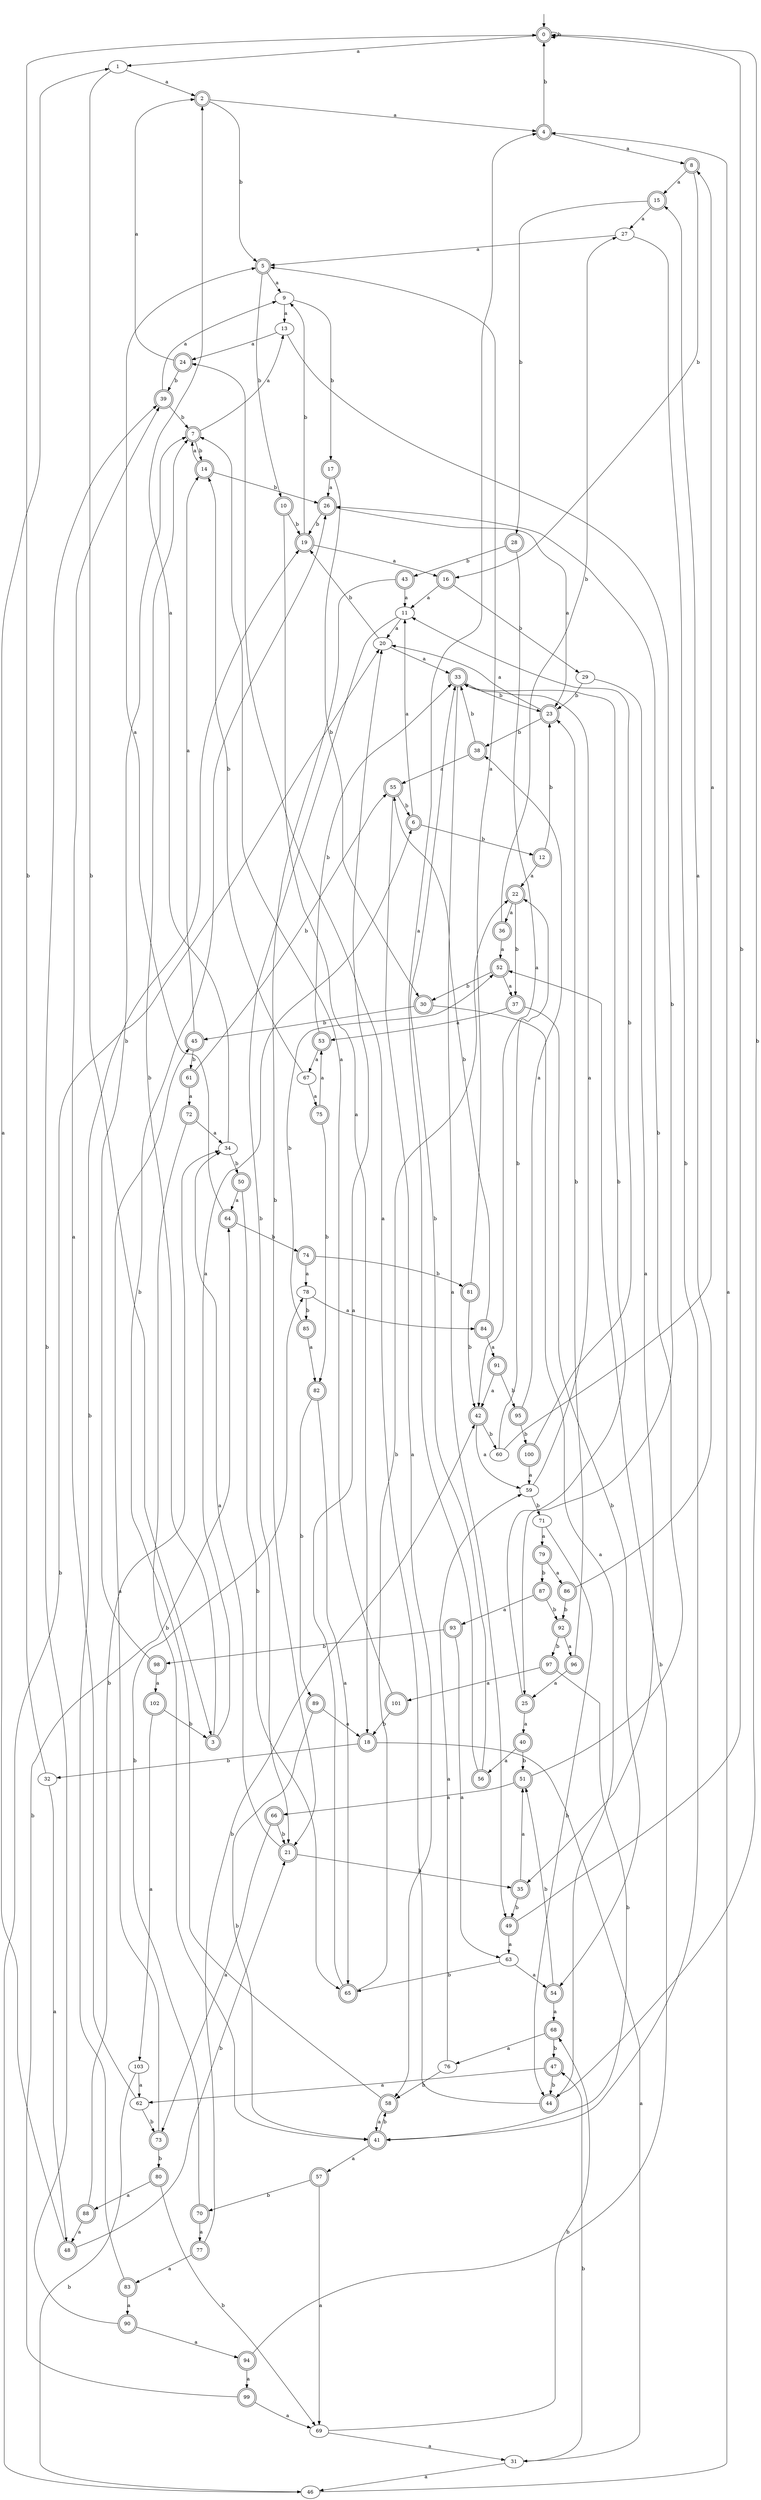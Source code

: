 digraph RandomDFA {
  __start0 [label="", shape=none];
  __start0 -> 0 [label=""];
  0 [shape=circle] [shape=doublecircle]
  0 -> 1 [label="a"]
  0 -> 0 [label="b"]
  1
  1 -> 2 [label="a"]
  1 -> 3 [label="b"]
  2 [shape=doublecircle]
  2 -> 4 [label="a"]
  2 -> 5 [label="b"]
  3 [shape=doublecircle]
  3 -> 6 [label="a"]
  3 -> 7 [label="b"]
  4 [shape=doublecircle]
  4 -> 8 [label="a"]
  4 -> 0 [label="b"]
  5 [shape=doublecircle]
  5 -> 9 [label="a"]
  5 -> 10 [label="b"]
  6 [shape=doublecircle]
  6 -> 11 [label="a"]
  6 -> 12 [label="b"]
  7 [shape=doublecircle]
  7 -> 13 [label="a"]
  7 -> 14 [label="b"]
  8 [shape=doublecircle]
  8 -> 15 [label="a"]
  8 -> 16 [label="b"]
  9
  9 -> 13 [label="a"]
  9 -> 17 [label="b"]
  10 [shape=doublecircle]
  10 -> 18 [label="a"]
  10 -> 19 [label="b"]
  11
  11 -> 20 [label="a"]
  11 -> 21 [label="b"]
  12 [shape=doublecircle]
  12 -> 22 [label="a"]
  12 -> 23 [label="b"]
  13
  13 -> 24 [label="a"]
  13 -> 25 [label="b"]
  14 [shape=doublecircle]
  14 -> 7 [label="a"]
  14 -> 26 [label="b"]
  15 [shape=doublecircle]
  15 -> 27 [label="a"]
  15 -> 28 [label="b"]
  16 [shape=doublecircle]
  16 -> 11 [label="a"]
  16 -> 29 [label="b"]
  17 [shape=doublecircle]
  17 -> 26 [label="a"]
  17 -> 30 [label="b"]
  18 [shape=doublecircle]
  18 -> 31 [label="a"]
  18 -> 32 [label="b"]
  19 [shape=doublecircle]
  19 -> 16 [label="a"]
  19 -> 9 [label="b"]
  20
  20 -> 33 [label="a"]
  20 -> 19 [label="b"]
  21 [shape=doublecircle]
  21 -> 34 [label="a"]
  21 -> 35 [label="b"]
  22 [shape=doublecircle]
  22 -> 36 [label="a"]
  22 -> 37 [label="b"]
  23 [shape=doublecircle]
  23 -> 20 [label="a"]
  23 -> 38 [label="b"]
  24 [shape=doublecircle]
  24 -> 2 [label="a"]
  24 -> 39 [label="b"]
  25 [shape=doublecircle]
  25 -> 40 [label="a"]
  25 -> 33 [label="b"]
  26 [shape=doublecircle]
  26 -> 23 [label="a"]
  26 -> 19 [label="b"]
  27
  27 -> 5 [label="a"]
  27 -> 41 [label="b"]
  28 [shape=doublecircle]
  28 -> 42 [label="a"]
  28 -> 43 [label="b"]
  29
  29 -> 35 [label="a"]
  29 -> 23 [label="b"]
  30 [shape=doublecircle]
  30 -> 44 [label="a"]
  30 -> 45 [label="b"]
  31
  31 -> 46 [label="a"]
  31 -> 47 [label="b"]
  32
  32 -> 48 [label="a"]
  32 -> 0 [label="b"]
  33 [shape=doublecircle]
  33 -> 49 [label="a"]
  33 -> 23 [label="b"]
  34
  34 -> 2 [label="a"]
  34 -> 50 [label="b"]
  35 [shape=doublecircle]
  35 -> 51 [label="a"]
  35 -> 49 [label="b"]
  36 [shape=doublecircle]
  36 -> 52 [label="a"]
  36 -> 27 [label="b"]
  37 [shape=doublecircle]
  37 -> 53 [label="a"]
  37 -> 54 [label="b"]
  38 [shape=doublecircle]
  38 -> 55 [label="a"]
  38 -> 33 [label="b"]
  39 [shape=doublecircle]
  39 -> 9 [label="a"]
  39 -> 7 [label="b"]
  40 [shape=doublecircle]
  40 -> 56 [label="a"]
  40 -> 51 [label="b"]
  41 [shape=doublecircle]
  41 -> 57 [label="a"]
  41 -> 58 [label="b"]
  42 [shape=doublecircle]
  42 -> 59 [label="a"]
  42 -> 60 [label="b"]
  43 [shape=doublecircle]
  43 -> 11 [label="a"]
  43 -> 21 [label="b"]
  44 [shape=doublecircle]
  44 -> 24 [label="a"]
  44 -> 0 [label="b"]
  45 [shape=doublecircle]
  45 -> 14 [label="a"]
  45 -> 61 [label="b"]
  46
  46 -> 4 [label="a"]
  46 -> 20 [label="b"]
  47 [shape=doublecircle]
  47 -> 62 [label="a"]
  47 -> 44 [label="b"]
  48 [shape=doublecircle]
  48 -> 1 [label="a"]
  48 -> 21 [label="b"]
  49 [shape=doublecircle]
  49 -> 63 [label="a"]
  49 -> 0 [label="b"]
  50 [shape=doublecircle]
  50 -> 64 [label="a"]
  50 -> 65 [label="b"]
  51 [shape=doublecircle]
  51 -> 66 [label="a"]
  51 -> 26 [label="b"]
  52 [shape=doublecircle]
  52 -> 37 [label="a"]
  52 -> 30 [label="b"]
  53 [shape=doublecircle]
  53 -> 67 [label="a"]
  53 -> 33 [label="b"]
  54 [shape=doublecircle]
  54 -> 68 [label="a"]
  54 -> 51 [label="b"]
  55 [shape=doublecircle]
  55 -> 58 [label="a"]
  55 -> 6 [label="b"]
  56 [shape=doublecircle]
  56 -> 4 [label="a"]
  56 -> 33 [label="b"]
  57 [shape=doublecircle]
  57 -> 69 [label="a"]
  57 -> 70 [label="b"]
  58 [shape=doublecircle]
  58 -> 41 [label="a"]
  58 -> 26 [label="b"]
  59
  59 -> 33 [label="a"]
  59 -> 71 [label="b"]
  60
  60 -> 8 [label="a"]
  60 -> 22 [label="b"]
  61 [shape=doublecircle]
  61 -> 72 [label="a"]
  61 -> 55 [label="b"]
  62
  62 -> 39 [label="a"]
  62 -> 73 [label="b"]
  63
  63 -> 54 [label="a"]
  63 -> 65 [label="b"]
  64 [shape=doublecircle]
  64 -> 5 [label="a"]
  64 -> 74 [label="b"]
  65 [shape=doublecircle]
  65 -> 20 [label="a"]
  65 -> 22 [label="b"]
  66 [shape=doublecircle]
  66 -> 73 [label="a"]
  66 -> 21 [label="b"]
  67
  67 -> 75 [label="a"]
  67 -> 14 [label="b"]
  68 [shape=doublecircle]
  68 -> 76 [label="a"]
  68 -> 47 [label="b"]
  69
  69 -> 31 [label="a"]
  69 -> 68 [label="b"]
  70 [shape=doublecircle]
  70 -> 77 [label="a"]
  70 -> 78 [label="b"]
  71
  71 -> 79 [label="a"]
  71 -> 44 [label="b"]
  72 [shape=doublecircle]
  72 -> 34 [label="a"]
  72 -> 41 [label="b"]
  73 [shape=doublecircle]
  73 -> 45 [label="a"]
  73 -> 80 [label="b"]
  74 [shape=doublecircle]
  74 -> 78 [label="a"]
  74 -> 81 [label="b"]
  75 [shape=doublecircle]
  75 -> 53 [label="a"]
  75 -> 82 [label="b"]
  76
  76 -> 59 [label="a"]
  76 -> 58 [label="b"]
  77 [shape=doublecircle]
  77 -> 83 [label="a"]
  77 -> 42 [label="b"]
  78
  78 -> 84 [label="a"]
  78 -> 85 [label="b"]
  79 [shape=doublecircle]
  79 -> 86 [label="a"]
  79 -> 87 [label="b"]
  80 [shape=doublecircle]
  80 -> 88 [label="a"]
  80 -> 69 [label="b"]
  81 [shape=doublecircle]
  81 -> 5 [label="a"]
  81 -> 42 [label="b"]
  82 [shape=doublecircle]
  82 -> 65 [label="a"]
  82 -> 89 [label="b"]
  83 [shape=doublecircle]
  83 -> 90 [label="a"]
  83 -> 19 [label="b"]
  84 [shape=doublecircle]
  84 -> 91 [label="a"]
  84 -> 55 [label="b"]
  85 [shape=doublecircle]
  85 -> 82 [label="a"]
  85 -> 52 [label="b"]
  86 [shape=doublecircle]
  86 -> 15 [label="a"]
  86 -> 92 [label="b"]
  87 [shape=doublecircle]
  87 -> 93 [label="a"]
  87 -> 92 [label="b"]
  88 [shape=doublecircle]
  88 -> 48 [label="a"]
  88 -> 34 [label="b"]
  89 [shape=doublecircle]
  89 -> 18 [label="a"]
  89 -> 41 [label="b"]
  90 [shape=doublecircle]
  90 -> 94 [label="a"]
  90 -> 39 [label="b"]
  91 [shape=doublecircle]
  91 -> 42 [label="a"]
  91 -> 95 [label="b"]
  92 [shape=doublecircle]
  92 -> 96 [label="a"]
  92 -> 97 [label="b"]
  93 [shape=doublecircle]
  93 -> 63 [label="a"]
  93 -> 98 [label="b"]
  94 [shape=doublecircle]
  94 -> 99 [label="a"]
  94 -> 52 [label="b"]
  95 [shape=doublecircle]
  95 -> 38 [label="a"]
  95 -> 100 [label="b"]
  96 [shape=doublecircle]
  96 -> 25 [label="a"]
  96 -> 23 [label="b"]
  97 [shape=doublecircle]
  97 -> 101 [label="a"]
  97 -> 41 [label="b"]
  98 [shape=doublecircle]
  98 -> 102 [label="a"]
  98 -> 7 [label="b"]
  99 [shape=doublecircle]
  99 -> 69 [label="a"]
  99 -> 64 [label="b"]
  100 [shape=doublecircle]
  100 -> 59 [label="a"]
  100 -> 11 [label="b"]
  101 [shape=doublecircle]
  101 -> 7 [label="a"]
  101 -> 18 [label="b"]
  102 [shape=doublecircle]
  102 -> 103 [label="a"]
  102 -> 3 [label="b"]
  103
  103 -> 62 [label="a"]
  103 -> 46 [label="b"]
}
